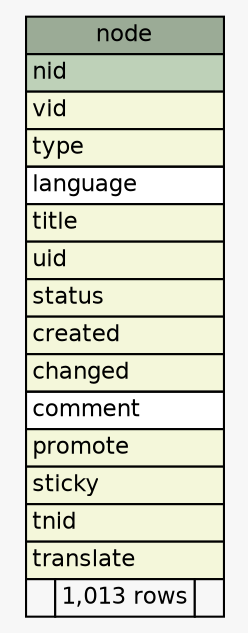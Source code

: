 // dot 2.30.1 on Mac OS X 10.8.3
// SchemaSpy rev 590
digraph "node" {
  graph [
    rankdir="RL"
    bgcolor="#f7f7f7"
    nodesep="0.18"
    ranksep="0.46"
    fontname="Helvetica"
    fontsize="11"
  ];
  node [
    fontname="Helvetica"
    fontsize="11"
    shape="plaintext"
  ];
  edge [
    arrowsize="0.8"
  ];
  "node" [
    label=<
    <TABLE BORDER="0" CELLBORDER="1" CELLSPACING="0" BGCOLOR="#ffffff">
      <TR><TD COLSPAN="3" BGCOLOR="#9bab96" ALIGN="CENTER">node</TD></TR>
      <TR><TD PORT="nid" COLSPAN="3" BGCOLOR="#bed1b8" ALIGN="LEFT">nid</TD></TR>
      <TR><TD PORT="vid" COLSPAN="3" BGCOLOR="#f4f7da" ALIGN="LEFT">vid</TD></TR>
      <TR><TD PORT="type" COLSPAN="3" BGCOLOR="#f4f7da" ALIGN="LEFT">type</TD></TR>
      <TR><TD PORT="language" COLSPAN="3" ALIGN="LEFT">language</TD></TR>
      <TR><TD PORT="title" COLSPAN="3" BGCOLOR="#f4f7da" ALIGN="LEFT">title</TD></TR>
      <TR><TD PORT="uid" COLSPAN="3" BGCOLOR="#f4f7da" ALIGN="LEFT">uid</TD></TR>
      <TR><TD PORT="status" COLSPAN="3" BGCOLOR="#f4f7da" ALIGN="LEFT">status</TD></TR>
      <TR><TD PORT="created" COLSPAN="3" BGCOLOR="#f4f7da" ALIGN="LEFT">created</TD></TR>
      <TR><TD PORT="changed" COLSPAN="3" BGCOLOR="#f4f7da" ALIGN="LEFT">changed</TD></TR>
      <TR><TD PORT="comment" COLSPAN="3" ALIGN="LEFT">comment</TD></TR>
      <TR><TD PORT="promote" COLSPAN="3" BGCOLOR="#f4f7da" ALIGN="LEFT">promote</TD></TR>
      <TR><TD PORT="sticky" COLSPAN="3" BGCOLOR="#f4f7da" ALIGN="LEFT">sticky</TD></TR>
      <TR><TD PORT="tnid" COLSPAN="3" BGCOLOR="#f4f7da" ALIGN="LEFT">tnid</TD></TR>
      <TR><TD PORT="translate" COLSPAN="3" BGCOLOR="#f4f7da" ALIGN="LEFT">translate</TD></TR>
      <TR><TD ALIGN="LEFT" BGCOLOR="#f7f7f7">  </TD><TD ALIGN="RIGHT" BGCOLOR="#f7f7f7">1,013 rows</TD><TD ALIGN="RIGHT" BGCOLOR="#f7f7f7">  </TD></TR>
    </TABLE>>
    URL="tables/node.html"
    tooltip="node"
  ];
}
